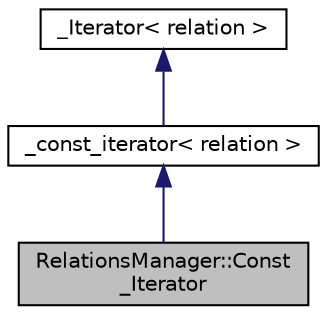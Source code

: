digraph "RelationsManager::Const_Iterator"
{
  edge [fontname="Helvetica",fontsize="10",labelfontname="Helvetica",labelfontsize="10"];
  node [fontname="Helvetica",fontsize="10",shape=record];
  Node1 [label="RelationsManager::Const\l_Iterator",height=0.2,width=0.4,color="black", fillcolor="grey75", style="filled", fontcolor="black"];
  Node2 -> Node1 [dir="back",color="midnightblue",fontsize="10",style="solid",fontname="Helvetica"];
  Node2 [label="_const_iterator\< relation \>",height=0.2,width=0.4,color="black", fillcolor="white", style="filled",URL="$class__const__iterator.html"];
  Node3 -> Node2 [dir="back",color="midnightblue",fontsize="10",style="solid",fontname="Helvetica"];
  Node3 [label="_Iterator\< relation \>",height=0.2,width=0.4,color="black", fillcolor="white", style="filled",URL="$class__Iterator.html"];
}
